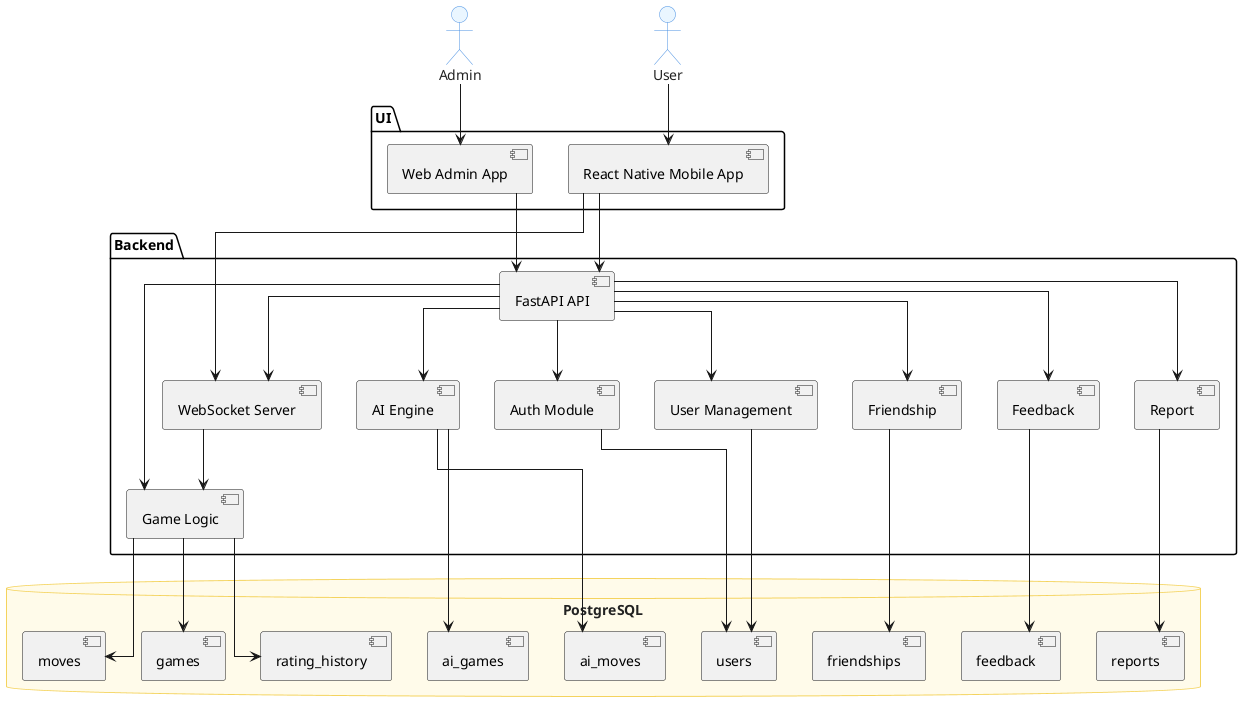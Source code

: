 @startuml
' Professional style for component diagram
skinparam linetype ortho
skinparam rectangle {
  BackgroundColor #F3F6FA
  BorderColor #4A90E2
  FontColor #222
}
skinparam database {
  BackgroundColor #FFFBEA
  BorderColor #F4D35E
  FontColor #222
}
skinparam actor {
  BackgroundColor #EAF6FF
  BorderColor #4A90E2
  FontColor #222
}
top to bottom direction

' Actors at the very top
actor User
actor Admin

' UI Section (top)
package "UI" {
  [React Native Mobile App]
  [Web Admin App]
}

' Backend Section (middle)
package "Backend" {
  [FastAPI API]
  [AI Engine]
  [WebSocket Server]
  [Auth Module]
  [Game Logic]
  [User Management]
  [Friendship]
  [Feedback]
  [Report]
}

' Database Section (bottom)
database "PostgreSQL" as db {
  [users]
  [games]
  [moves]
  [ai_games]
  [ai_moves]
  [friendships]
  [feedback]
  [reports]
  [rating_history]
}

' Actors to UI (downward)
User -down-> [React Native Mobile App]
Admin -down-> [Web Admin App]

' UI to Backend (downward)
[React Native Mobile App] -down-> [FastAPI API]
[React Native Mobile App] -down-> [WebSocket Server]
[Web Admin App] -down-> [FastAPI API]

' Backend to DB (downward)
[Auth Module] -down-> [users]
[User Management] -down-> [users]
[Game Logic] -down-> [games]
[Game Logic] -down-> [moves]
[Game Logic] -down-> [rating_history]
[AI Engine] -down-> [ai_games]
[AI Engine] -down-> [ai_moves]
[Friendship] -down-> [friendships]
[Feedback] -down-> [feedback]
[Report] -down-> [reports]

' API and WebSocket (downward)
[FastAPI API] -down-> [Auth Module]
[FastAPI API] -down-> [Game Logic]
[FastAPI API] -down-> [User Management]
[FastAPI API] -down-> [Friendship]
[FastAPI API] -down-> [Feedback]
[FastAPI API] -down-> [Report]
[FastAPI API] -down-> [AI Engine]
[FastAPI API] -down-> [WebSocket Server]
[WebSocket Server] -down-> [Game Logic]

@enduml 
